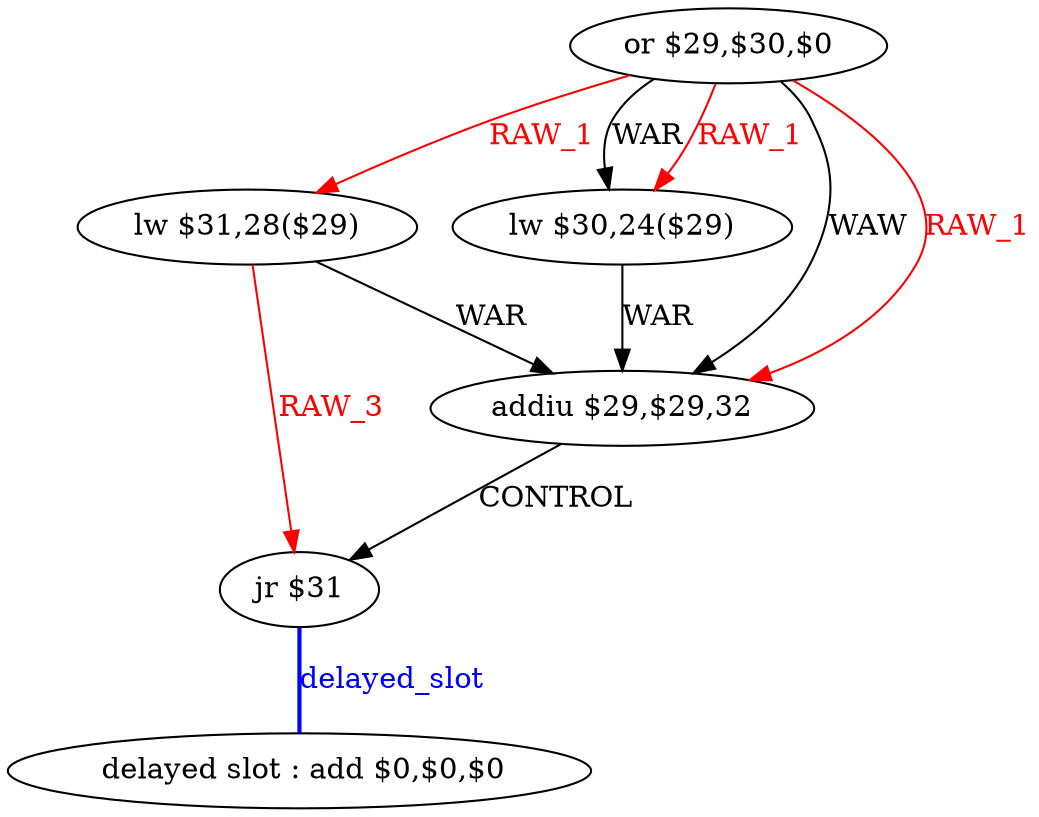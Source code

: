digraph G1 {
node [shape = ellipse];
i5 [label = " delayed slot : add $0,$0,$0"] ;
i4 ->  i5 [style = bold, dir= none, fontcolor = blue, color = blue, label= "delayed_slot"];
i4 [label = "jr $31"] ;
i0 [label = "or $29,$30,$0"] ;
i0 ->  i1 [color = red, fontcolor = red, label= "RAW_1"];
i0 ->  i2 [label= "WAR"];
i0 ->  i2 [color = red, fontcolor = red, label= "RAW_1"];
i0 ->  i3 [label= "WAW"];
i0 ->  i3 [color = red, fontcolor = red, label= "RAW_1"];
i1 [label = "lw $31,28($29)"] ;
i1 ->  i3 [label= "WAR"];
i1 ->  i4 [color = red, fontcolor = red, label= "RAW_3"];
i3 [label = "addiu $29,$29,32"] ;
i3 ->  i4 [label= "CONTROL"];
i2 [label = "lw $30,24($29)"] ;
i2 ->  i3 [label= "WAR"];
}
